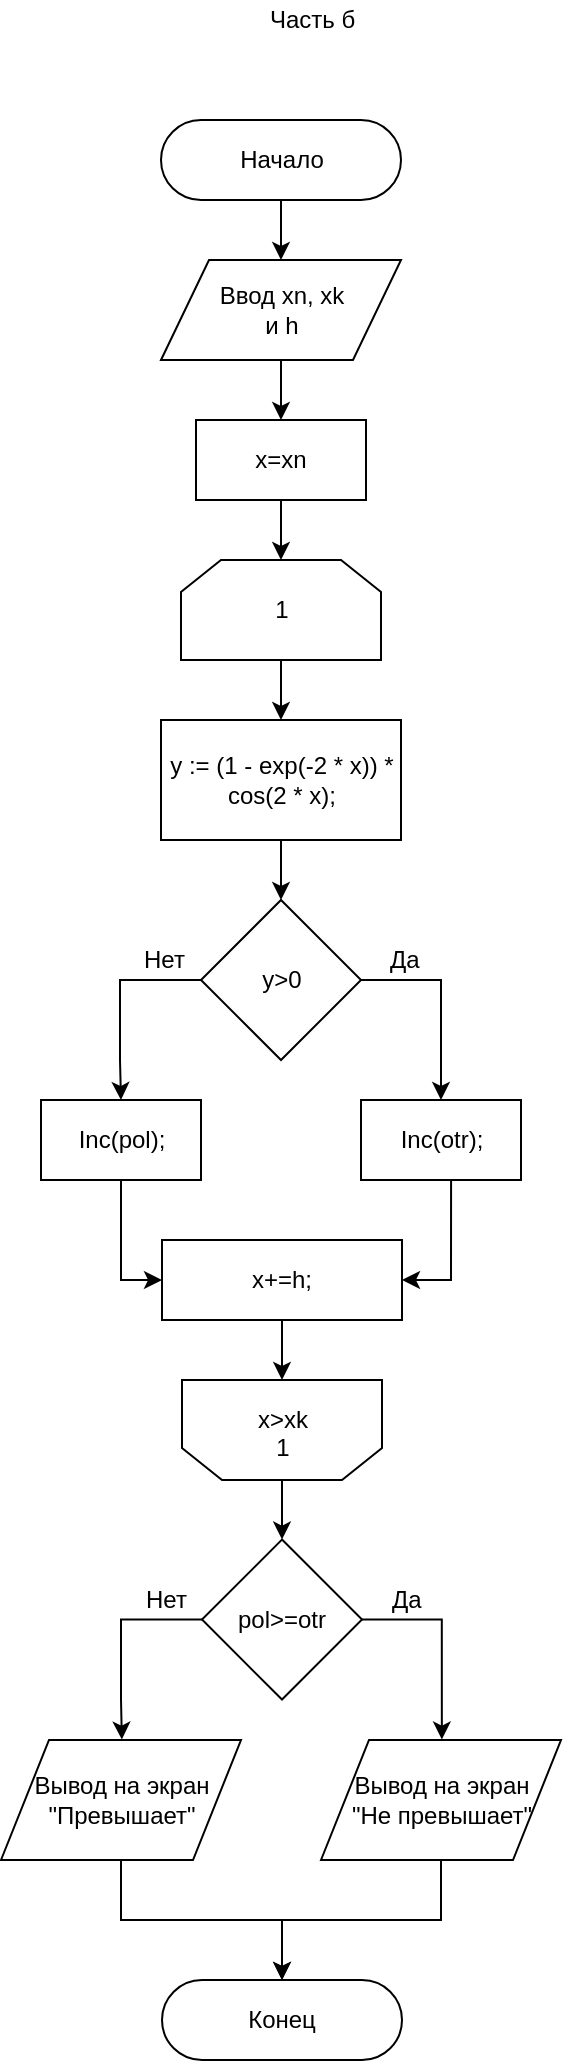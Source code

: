 <mxfile version="12.0.2" type="device" pages="2"><diagram id="W_JIwh7WPa2w0flOyi7k" name="Page-1"><mxGraphModel dx="2555" dy="1748" grid="1" gridSize="10" guides="1" tooltips="1" connect="1" arrows="1" fold="1" page="1" pageScale="1" pageWidth="826" pageHeight="1169" math="0" shadow="0"><root><mxCell id="0"/><mxCell id="1" parent="0"/><mxCell id="IMjPPtVK0z7jw_55uUL4-24" value="Часть б&lt;br&gt;" style="text;html=1;resizable=0;points=[];autosize=1;align=left;verticalAlign=top;spacingTop=-4;" vertex="1" parent="1"><mxGeometry x="383" y="20" width="60" height="20" as="geometry"/></mxCell><mxCell id="IMjPPtVK0z7jw_55uUL4-27" style="edgeStyle=orthogonalEdgeStyle;rounded=0;orthogonalLoop=1;jettySize=auto;html=1;exitX=0.5;exitY=1;exitDx=0;exitDy=0;entryX=0.5;entryY=0;entryDx=0;entryDy=0;" edge="1" parent="1" source="IMjPPtVK0z7jw_55uUL4-25" target="IMjPPtVK0z7jw_55uUL4-26"><mxGeometry relative="1" as="geometry"><mxPoint x="407.5" y="130" as="sourcePoint"/><mxPoint x="397.5" y="140" as="targetPoint"/><Array as="points"><mxPoint x="390.5" y="140"/><mxPoint x="390.5" y="140"/></Array></mxGeometry></mxCell><mxCell id="IMjPPtVK0z7jw_55uUL4-25" value="Начало" style="rounded=1;whiteSpace=wrap;html=1;arcSize=50;" vertex="1" parent="1"><mxGeometry x="330.5" y="80" width="120" height="40" as="geometry"/></mxCell><mxCell id="IMjPPtVK0z7jw_55uUL4-29" style="edgeStyle=orthogonalEdgeStyle;rounded=0;orthogonalLoop=1;jettySize=auto;html=1;entryX=0.5;entryY=0;entryDx=0;entryDy=0;" edge="1" parent="1" source="IMjPPtVK0z7jw_55uUL4-26" target="IMjPPtVK0z7jw_55uUL4-28"><mxGeometry relative="1" as="geometry"><Array as="points"><mxPoint x="390.5" y="210"/></Array></mxGeometry></mxCell><mxCell id="IMjPPtVK0z7jw_55uUL4-26" value="Ввод xn, xk &lt;br&gt;и h" style="shape=parallelogram;perimeter=parallelogramPerimeter;whiteSpace=wrap;html=1;" vertex="1" parent="1"><mxGeometry x="330.5" y="150" width="120" height="50" as="geometry"/></mxCell><mxCell id="IMjPPtVK0z7jw_55uUL4-31" style="edgeStyle=orthogonalEdgeStyle;rounded=0;orthogonalLoop=1;jettySize=auto;html=1;entryX=0.5;entryY=0;entryDx=0;entryDy=0;" edge="1" parent="1" source="IMjPPtVK0z7jw_55uUL4-28" target="IMjPPtVK0z7jw_55uUL4-30"><mxGeometry relative="1" as="geometry"/></mxCell><mxCell id="IMjPPtVK0z7jw_55uUL4-28" value="x=xn&lt;br&gt;" style="rounded=0;whiteSpace=wrap;html=1;" vertex="1" parent="1"><mxGeometry x="348" y="230" width="85" height="40" as="geometry"/></mxCell><mxCell id="IMjPPtVK0z7jw_55uUL4-33" style="edgeStyle=orthogonalEdgeStyle;rounded=0;orthogonalLoop=1;jettySize=auto;html=1;entryX=0.5;entryY=0;entryDx=0;entryDy=0;" edge="1" parent="1" source="IMjPPtVK0z7jw_55uUL4-30" target="IMjPPtVK0z7jw_55uUL4-32"><mxGeometry relative="1" as="geometry"/></mxCell><mxCell id="IMjPPtVK0z7jw_55uUL4-30" value="1" style="shape=loopLimit;whiteSpace=wrap;html=1;" vertex="1" parent="1"><mxGeometry x="340.5" y="300" width="100" height="50" as="geometry"/></mxCell><mxCell id="IMjPPtVK0z7jw_55uUL4-35" style="edgeStyle=orthogonalEdgeStyle;rounded=0;orthogonalLoop=1;jettySize=auto;html=1;entryX=0.5;entryY=0;entryDx=0;entryDy=0;" edge="1" parent="1" source="IMjPPtVK0z7jw_55uUL4-32" target="IMjPPtVK0z7jw_55uUL4-34"><mxGeometry relative="1" as="geometry"/></mxCell><mxCell id="IMjPPtVK0z7jw_55uUL4-32" value="y := (1 - exp(-2 * x)) * cos(2 * x);" style="rounded=0;whiteSpace=wrap;html=1;" vertex="1" parent="1"><mxGeometry x="330.5" y="380" width="120" height="60" as="geometry"/></mxCell><mxCell id="IMjPPtVK0z7jw_55uUL4-38" style="edgeStyle=orthogonalEdgeStyle;rounded=0;orthogonalLoop=1;jettySize=auto;html=1;entryX=0.5;entryY=0;entryDx=0;entryDy=0;" edge="1" parent="1" source="IMjPPtVK0z7jw_55uUL4-34" target="IMjPPtVK0z7jw_55uUL4-36"><mxGeometry relative="1" as="geometry"><Array as="points"><mxPoint x="310" y="510"/><mxPoint x="310" y="550"/></Array></mxGeometry></mxCell><mxCell id="IMjPPtVK0z7jw_55uUL4-39" style="edgeStyle=orthogonalEdgeStyle;rounded=0;orthogonalLoop=1;jettySize=auto;html=1;entryX=0.5;entryY=0;entryDx=0;entryDy=0;" edge="1" parent="1" source="IMjPPtVK0z7jw_55uUL4-34" target="IMjPPtVK0z7jw_55uUL4-37"><mxGeometry relative="1" as="geometry"><mxPoint x="470" y="560" as="targetPoint"/><Array as="points"><mxPoint x="470" y="510"/></Array></mxGeometry></mxCell><mxCell id="IMjPPtVK0z7jw_55uUL4-34" value="y&amp;gt;0" style="rhombus;whiteSpace=wrap;html=1;" vertex="1" parent="1"><mxGeometry x="350.5" y="470" width="80" height="80" as="geometry"/></mxCell><mxCell id="IMjPPtVK0z7jw_55uUL4-43" style="edgeStyle=orthogonalEdgeStyle;rounded=0;orthogonalLoop=1;jettySize=auto;html=1;entryX=0;entryY=0.5;entryDx=0;entryDy=0;" edge="1" parent="1" source="IMjPPtVK0z7jw_55uUL4-36" target="IMjPPtVK0z7jw_55uUL4-42"><mxGeometry relative="1" as="geometry"/></mxCell><mxCell id="IMjPPtVK0z7jw_55uUL4-36" value="Inc(pol);" style="rounded=0;whiteSpace=wrap;html=1;" vertex="1" parent="1"><mxGeometry x="270.5" y="570" width="80" height="40" as="geometry"/></mxCell><mxCell id="IMjPPtVK0z7jw_55uUL4-44" style="edgeStyle=orthogonalEdgeStyle;rounded=0;orthogonalLoop=1;jettySize=auto;html=1;entryX=1;entryY=0.5;entryDx=0;entryDy=0;exitX=0.563;exitY=1.014;exitDx=0;exitDy=0;exitPerimeter=0;" edge="1" parent="1" source="IMjPPtVK0z7jw_55uUL4-37" target="IMjPPtVK0z7jw_55uUL4-42"><mxGeometry relative="1" as="geometry"/></mxCell><mxCell id="IMjPPtVK0z7jw_55uUL4-37" value="Inc(otr);" style="rounded=0;whiteSpace=wrap;html=1;" vertex="1" parent="1"><mxGeometry x="430.5" y="570" width="80" height="40" as="geometry"/></mxCell><mxCell id="IMjPPtVK0z7jw_55uUL4-40" value="Да" style="text;html=1;resizable=0;points=[];autosize=1;align=left;verticalAlign=top;spacingTop=-4;" vertex="1" parent="1"><mxGeometry x="443" y="490" width="30" height="20" as="geometry"/></mxCell><mxCell id="IMjPPtVK0z7jw_55uUL4-41" value="Нет" style="text;html=1;resizable=0;points=[];autosize=1;align=left;verticalAlign=top;spacingTop=-4;" vertex="1" parent="1"><mxGeometry x="320" y="490" width="40" height="20" as="geometry"/></mxCell><mxCell id="IMjPPtVK0z7jw_55uUL4-47" style="edgeStyle=orthogonalEdgeStyle;rounded=0;orthogonalLoop=1;jettySize=auto;html=1;entryX=0.5;entryY=1;entryDx=0;entryDy=0;" edge="1" parent="1" source="IMjPPtVK0z7jw_55uUL4-42" target="IMjPPtVK0z7jw_55uUL4-45"><mxGeometry relative="1" as="geometry"/></mxCell><mxCell id="IMjPPtVK0z7jw_55uUL4-42" value="x+=h;" style="rounded=0;whiteSpace=wrap;html=1;" vertex="1" parent="1"><mxGeometry x="331" y="640" width="120" height="40" as="geometry"/></mxCell><mxCell id="IMjPPtVK0z7jw_55uUL4-55" style="edgeStyle=orthogonalEdgeStyle;rounded=0;orthogonalLoop=1;jettySize=auto;html=1;entryX=0.5;entryY=0;entryDx=0;entryDy=0;" edge="1" parent="1" source="IMjPPtVK0z7jw_55uUL4-45" target="IMjPPtVK0z7jw_55uUL4-51"><mxGeometry relative="1" as="geometry"/></mxCell><mxCell id="IMjPPtVK0z7jw_55uUL4-45" value="" style="shape=loopLimit;whiteSpace=wrap;html=1;rotation=-180;" vertex="1" parent="1"><mxGeometry x="341" y="710" width="100" height="50" as="geometry"/></mxCell><mxCell id="IMjPPtVK0z7jw_55uUL4-46" value="x&amp;gt;xk&lt;br&gt;1" style="text;html=1;resizable=0;points=[];autosize=1;align=center;verticalAlign=top;spacingTop=-4;" vertex="1" parent="1"><mxGeometry x="370.5" y="720" width="40" height="30" as="geometry"/></mxCell><mxCell id="IMjPPtVK0z7jw_55uUL4-49" style="edgeStyle=orthogonalEdgeStyle;rounded=0;orthogonalLoop=1;jettySize=auto;html=1;entryX=0.5;entryY=0;entryDx=0;entryDy=0;" edge="1" source="IMjPPtVK0z7jw_55uUL4-51" parent="1"><mxGeometry relative="1" as="geometry"><mxPoint x="310.929" y="889.786" as="targetPoint"/><Array as="points"><mxPoint x="310.5" y="829.786"/><mxPoint x="310.5" y="869.786"/></Array></mxGeometry></mxCell><mxCell id="IMjPPtVK0z7jw_55uUL4-50" style="edgeStyle=orthogonalEdgeStyle;rounded=0;orthogonalLoop=1;jettySize=auto;html=1;entryX=0.5;entryY=0;entryDx=0;entryDy=0;" edge="1" source="IMjPPtVK0z7jw_55uUL4-51" parent="1"><mxGeometry relative="1" as="geometry"><mxPoint x="470.929" y="889.786" as="targetPoint"/><Array as="points"><mxPoint x="470.5" y="829.786"/></Array></mxGeometry></mxCell><mxCell id="IMjPPtVK0z7jw_55uUL4-51" value="pol&amp;gt;=otr" style="rhombus;whiteSpace=wrap;html=1;" vertex="1" parent="1"><mxGeometry x="351" y="789.786" width="80" height="80" as="geometry"/></mxCell><mxCell id="IMjPPtVK0z7jw_55uUL4-52" value="Да" style="text;html=1;resizable=0;points=[];autosize=1;align=left;verticalAlign=top;spacingTop=-4;" vertex="1" parent="1"><mxGeometry x="443.5" y="809.786" width="30" height="20" as="geometry"/></mxCell><mxCell id="IMjPPtVK0z7jw_55uUL4-53" value="Нет" style="text;html=1;resizable=0;points=[];autosize=1;align=left;verticalAlign=top;spacingTop=-4;" vertex="1" parent="1"><mxGeometry x="320.5" y="809.786" width="40" height="20" as="geometry"/></mxCell><mxCell id="IMjPPtVK0z7jw_55uUL4-62" style="edgeStyle=orthogonalEdgeStyle;rounded=0;orthogonalLoop=1;jettySize=auto;html=1;" edge="1" parent="1" source="IMjPPtVK0z7jw_55uUL4-56" target="IMjPPtVK0z7jw_55uUL4-60"><mxGeometry relative="1" as="geometry"><Array as="points"><mxPoint x="310" y="980"/><mxPoint x="391" y="980"/></Array></mxGeometry></mxCell><mxCell id="IMjPPtVK0z7jw_55uUL4-56" value="Вывод на экран&lt;br&gt;&quot;Превышает&quot;" style="shape=parallelogram;perimeter=parallelogramPerimeter;whiteSpace=wrap;html=1;align=center;" vertex="1" parent="1"><mxGeometry x="250.5" y="890" width="120" height="60" as="geometry"/></mxCell><mxCell id="IMjPPtVK0z7jw_55uUL4-61" style="edgeStyle=orthogonalEdgeStyle;rounded=0;orthogonalLoop=1;jettySize=auto;html=1;entryX=0.5;entryY=0;entryDx=0;entryDy=0;" edge="1" parent="1" source="IMjPPtVK0z7jw_55uUL4-57" target="IMjPPtVK0z7jw_55uUL4-60"><mxGeometry relative="1" as="geometry"/></mxCell><mxCell id="IMjPPtVK0z7jw_55uUL4-57" value="Вывод на экран&lt;br&gt;&quot;Не превышает&quot;" style="shape=parallelogram;perimeter=parallelogramPerimeter;whiteSpace=wrap;html=1;align=center;" vertex="1" parent="1"><mxGeometry x="410.5" y="890" width="120" height="60" as="geometry"/></mxCell><mxCell id="IMjPPtVK0z7jw_55uUL4-60" value="Конец" style="rounded=1;whiteSpace=wrap;html=1;align=center;arcSize=50;" vertex="1" parent="1"><mxGeometry x="331" y="1010" width="120" height="40" as="geometry"/></mxCell></root></mxGraphModel></diagram><diagram id="OnFEbfct1LW322ojlbw9" name="Page-2"><mxGraphModel dx="1202" dy="822" grid="1" gridSize="10" guides="1" tooltips="1" connect="1" arrows="1" fold="1" page="1" pageScale="1" pageWidth="826" pageHeight="1169" math="0" shadow="0"><root><mxCell id="P2KTHC4WACPvSHkaAfZa-0"/><mxCell id="P2KTHC4WACPvSHkaAfZa-1" parent="P2KTHC4WACPvSHkaAfZa-0"/><mxCell id="P2KTHC4WACPvSHkaAfZa-8" style="edgeStyle=orthogonalEdgeStyle;rounded=0;orthogonalLoop=1;jettySize=auto;html=1;entryX=0.5;entryY=0;entryDx=0;entryDy=0;" edge="1" parent="P2KTHC4WACPvSHkaAfZa-1" source="P2KTHC4WACPvSHkaAfZa-2" target="P2KTHC4WACPvSHkaAfZa-3"><mxGeometry relative="1" as="geometry"/></mxCell><mxCell id="P2KTHC4WACPvSHkaAfZa-2" value="Начало" style="rounded=1;whiteSpace=wrap;html=1;align=center;arcSize=50;" vertex="1" parent="P2KTHC4WACPvSHkaAfZa-1"><mxGeometry x="290" y="40" width="80" height="30" as="geometry"/></mxCell><mxCell id="P2KTHC4WACPvSHkaAfZa-7" style="edgeStyle=orthogonalEdgeStyle;rounded=0;orthogonalLoop=1;jettySize=auto;html=1;entryX=0.5;entryY=0;entryDx=0;entryDy=0;" edge="1" parent="P2KTHC4WACPvSHkaAfZa-1" source="P2KTHC4WACPvSHkaAfZa-3" target="P2KTHC4WACPvSHkaAfZa-4"><mxGeometry relative="1" as="geometry"/></mxCell><mxCell id="P2KTHC4WACPvSHkaAfZa-3" value="Ввод первого &lt;br&gt;и второго числа &lt;br&gt;(x,y)" style="shape=parallelogram;perimeter=parallelogramPerimeter;whiteSpace=wrap;html=1;align=center;" vertex="1" parent="P2KTHC4WACPvSHkaAfZa-1"><mxGeometry x="260" y="100" width="140" height="70" as="geometry"/></mxCell><mxCell id="P2KTHC4WACPvSHkaAfZa-10" style="edgeStyle=orthogonalEdgeStyle;rounded=0;orthogonalLoop=1;jettySize=auto;html=1;entryX=0.5;entryY=0;entryDx=0;entryDy=0;" edge="1" parent="P2KTHC4WACPvSHkaAfZa-1" source="P2KTHC4WACPvSHkaAfZa-4" target="P2KTHC4WACPvSHkaAfZa-5"><mxGeometry relative="1" as="geometry"/></mxCell><mxCell id="P2KTHC4WACPvSHkaAfZa-4" value="Ввод ключа&amp;nbsp;&lt;br&gt;выбора (m)" style="shape=parallelogram;perimeter=parallelogramPerimeter;whiteSpace=wrap;html=1;align=center;" vertex="1" parent="P2KTHC4WACPvSHkaAfZa-1"><mxGeometry x="260" y="200" width="140" height="70" as="geometry"/></mxCell><mxCell id="P2KTHC4WACPvSHkaAfZa-6" style="edgeStyle=orthogonalEdgeStyle;rounded=0;orthogonalLoop=1;jettySize=auto;html=1;" edge="1" parent="P2KTHC4WACPvSHkaAfZa-1" source="P2KTHC4WACPvSHkaAfZa-5"><mxGeometry relative="1" as="geometry"><mxPoint x="330" y="180" as="targetPoint"/><Array as="points"><mxPoint x="210" y="340"/><mxPoint x="210" y="180"/></Array></mxGeometry></mxCell><mxCell id="P2KTHC4WACPvSHkaAfZa-14" style="edgeStyle=orthogonalEdgeStyle;rounded=0;orthogonalLoop=1;jettySize=auto;html=1;entryX=0.5;entryY=0;entryDx=0;entryDy=0;exitX=0.5;exitY=1;exitDx=0;exitDy=0;" edge="1" parent="P2KTHC4WACPvSHkaAfZa-1" source="P2KTHC4WACPvSHkaAfZa-5" target="P2KTHC4WACPvSHkaAfZa-18"><mxGeometry relative="1" as="geometry"><mxPoint x="370.172" y="379.828" as="sourcePoint"/><Array as="points"><mxPoint x="330" y="390"/><mxPoint x="189" y="390"/></Array></mxGeometry></mxCell><mxCell id="P2KTHC4WACPvSHkaAfZa-15" style="edgeStyle=orthogonalEdgeStyle;rounded=0;orthogonalLoop=1;jettySize=auto;html=1;exitX=0.5;exitY=1;exitDx=0;exitDy=0;entryX=0.5;entryY=0;entryDx=0;entryDy=0;" edge="1" parent="P2KTHC4WACPvSHkaAfZa-1" source="P2KTHC4WACPvSHkaAfZa-5" target="P2KTHC4WACPvSHkaAfZa-13"><mxGeometry relative="1" as="geometry"><mxPoint x="300.172" y="379.828" as="sourcePoint"/><mxPoint x="439.828" y="410.172" as="targetPoint"/><Array as="points"><mxPoint x="330" y="390"/><mxPoint x="440" y="390"/></Array></mxGeometry></mxCell><mxCell id="P2KTHC4WACPvSHkaAfZa-5" value="m" style="rhombus;whiteSpace=wrap;html=1;align=center;" vertex="1" parent="P2KTHC4WACPvSHkaAfZa-1"><mxGeometry x="290" y="300" width="80" height="80" as="geometry"/></mxCell><mxCell id="P2KTHC4WACPvSHkaAfZa-11" value="Нет&lt;br&gt;" style="text;html=1;resizable=0;points=[];autosize=1;align=left;verticalAlign=top;spacingTop=-4;" vertex="1" parent="P2KTHC4WACPvSHkaAfZa-1"><mxGeometry x="240" y="317" width="40" height="20" as="geometry"/></mxCell><mxCell id="P2KTHC4WACPvSHkaAfZa-39" style="edgeStyle=orthogonalEdgeStyle;rounded=0;orthogonalLoop=1;jettySize=auto;html=1;entryX=0.5;entryY=0;entryDx=0;entryDy=0;" edge="1" parent="P2KTHC4WACPvSHkaAfZa-1" source="P2KTHC4WACPvSHkaAfZa-12" target="P2KTHC4WACPvSHkaAfZa-33"><mxGeometry relative="1" as="geometry"/></mxCell><mxCell id="P2KTHC4WACPvSHkaAfZa-12" value="x*=3; y*=3;z:=3*m;" style="rounded=0;whiteSpace=wrap;html=1;align=center;" vertex="1" parent="P2KTHC4WACPvSHkaAfZa-1"><mxGeometry x="235" y="500" width="80" height="40" as="geometry"/></mxCell><mxCell id="P2KTHC4WACPvSHkaAfZa-40" style="edgeStyle=orthogonalEdgeStyle;rounded=0;orthogonalLoop=1;jettySize=auto;html=1;entryX=0.5;entryY=0;entryDx=0;entryDy=0;" edge="1" parent="P2KTHC4WACPvSHkaAfZa-1" source="P2KTHC4WACPvSHkaAfZa-13" target="P2KTHC4WACPvSHkaAfZa-38"><mxGeometry relative="1" as="geometry"/></mxCell><mxCell id="P2KTHC4WACPvSHkaAfZa-13" value="z:=x*m*y" style="rounded=0;whiteSpace=wrap;html=1;align=center;" vertex="1" parent="P2KTHC4WACPvSHkaAfZa-1"><mxGeometry x="400" y="500" width="80" height="40" as="geometry"/></mxCell><mxCell id="P2KTHC4WACPvSHkaAfZa-16" value="m=1" style="text;html=1;resizable=0;points=[];autosize=1;align=left;verticalAlign=top;spacingTop=-4;" vertex="1" parent="P2KTHC4WACPvSHkaAfZa-1"><mxGeometry x="260" y="370" width="40" height="20" as="geometry"/></mxCell><mxCell id="P2KTHC4WACPvSHkaAfZa-17" value="m=2" style="text;html=1;resizable=0;points=[];autosize=1;align=left;verticalAlign=top;spacingTop=-4;" vertex="1" parent="P2KTHC4WACPvSHkaAfZa-1"><mxGeometry x="370" y="370" width="40" height="20" as="geometry"/></mxCell><mxCell id="P2KTHC4WACPvSHkaAfZa-23" style="edgeStyle=orthogonalEdgeStyle;rounded=0;orthogonalLoop=1;jettySize=auto;html=1;entryX=0.5;entryY=0;entryDx=0;entryDy=0;" edge="1" parent="P2KTHC4WACPvSHkaAfZa-1" source="P2KTHC4WACPvSHkaAfZa-18" target="P2KTHC4WACPvSHkaAfZa-12"><mxGeometry relative="1" as="geometry"><Array as="points"><mxPoint x="275" y="450"/></Array></mxGeometry></mxCell><mxCell id="P2KTHC4WACPvSHkaAfZa-37" style="edgeStyle=orthogonalEdgeStyle;rounded=0;orthogonalLoop=1;jettySize=auto;html=1;entryX=0.5;entryY=0;entryDx=0;entryDy=0;" edge="1" parent="P2KTHC4WACPvSHkaAfZa-1" source="P2KTHC4WACPvSHkaAfZa-18" target="P2KTHC4WACPvSHkaAfZa-42"><mxGeometry relative="1" as="geometry"><mxPoint x="150" y="530" as="targetPoint"/><Array as="points"><mxPoint x="100" y="450"/></Array></mxGeometry></mxCell><mxCell id="P2KTHC4WACPvSHkaAfZa-18" value="x&amp;gt;0 and y&amp;gt;0" style="rhombus;whiteSpace=wrap;html=1;align=center;" vertex="1" parent="P2KTHC4WACPvSHkaAfZa-1"><mxGeometry x="149" y="410" width="80" height="80" as="geometry"/></mxCell><mxCell id="P2KTHC4WACPvSHkaAfZa-24" value="Да&lt;br&gt;" style="text;html=1;resizable=0;points=[];autosize=1;align=left;verticalAlign=top;spacingTop=-4;" vertex="1" parent="P2KTHC4WACPvSHkaAfZa-1"><mxGeometry x="245" y="430" width="30" height="20" as="geometry"/></mxCell><mxCell id="P2KTHC4WACPvSHkaAfZa-25" value="Нет&lt;br&gt;" style="text;html=1;resizable=0;points=[];autosize=1;align=left;verticalAlign=top;spacingTop=-4;" vertex="1" parent="P2KTHC4WACPvSHkaAfZa-1"><mxGeometry x="109" y="420" width="40" height="20" as="geometry"/></mxCell><mxCell id="P2KTHC4WACPvSHkaAfZa-32" value="Конец" style="rounded=1;whiteSpace=wrap;html=1;align=center;arcSize=50;" vertex="1" parent="P2KTHC4WACPvSHkaAfZa-1"><mxGeometry x="290" y="690" width="80" height="40" as="geometry"/></mxCell><mxCell id="P2KTHC4WACPvSHkaAfZa-34" style="edgeStyle=orthogonalEdgeStyle;rounded=0;orthogonalLoop=1;jettySize=auto;html=1;" edge="1" parent="P2KTHC4WACPvSHkaAfZa-1" source="P2KTHC4WACPvSHkaAfZa-33" target="P2KTHC4WACPvSHkaAfZa-32"><mxGeometry relative="1" as="geometry"/></mxCell><mxCell id="P2KTHC4WACPvSHkaAfZa-33" value="Вывод на экран&lt;br&gt;x, y, z" style="shape=parallelogram;perimeter=parallelogramPerimeter;whiteSpace=wrap;html=1;align=center;" vertex="1" parent="P2KTHC4WACPvSHkaAfZa-1"><mxGeometry x="215" y="570" width="120" height="60" as="geometry"/></mxCell><mxCell id="P2KTHC4WACPvSHkaAfZa-41" style="edgeStyle=orthogonalEdgeStyle;rounded=0;orthogonalLoop=1;jettySize=auto;html=1;entryX=0.5;entryY=0;entryDx=0;entryDy=0;" edge="1" parent="P2KTHC4WACPvSHkaAfZa-1" source="P2KTHC4WACPvSHkaAfZa-38" target="P2KTHC4WACPvSHkaAfZa-32"><mxGeometry relative="1" as="geometry"><Array as="points"><mxPoint x="440" y="660"/><mxPoint x="330" y="660"/></Array></mxGeometry></mxCell><mxCell id="P2KTHC4WACPvSHkaAfZa-38" value="Вывод на экран&lt;br&gt;x, y, z" style="shape=parallelogram;perimeter=parallelogramPerimeter;whiteSpace=wrap;html=1;align=center;" vertex="1" parent="P2KTHC4WACPvSHkaAfZa-1"><mxGeometry x="380" y="570" width="120" height="60" as="geometry"/></mxCell><mxCell id="P2KTHC4WACPvSHkaAfZa-43" style="edgeStyle=orthogonalEdgeStyle;rounded=0;orthogonalLoop=1;jettySize=auto;html=1;entryX=0.5;entryY=0;entryDx=0;entryDy=0;" edge="1" parent="P2KTHC4WACPvSHkaAfZa-1" source="P2KTHC4WACPvSHkaAfZa-42" target="P2KTHC4WACPvSHkaAfZa-32"><mxGeometry relative="1" as="geometry"><Array as="points"><mxPoint x="100" y="660"/><mxPoint x="330" y="660"/></Array></mxGeometry></mxCell><mxCell id="P2KTHC4WACPvSHkaAfZa-42" value="Вывод на экран&lt;br&gt;x, y, z" style="shape=parallelogram;perimeter=parallelogramPerimeter;whiteSpace=wrap;html=1;align=center;" vertex="1" parent="P2KTHC4WACPvSHkaAfZa-1"><mxGeometry x="40" y="570" width="120" height="60" as="geometry"/></mxCell></root></mxGraphModel></diagram></mxfile>